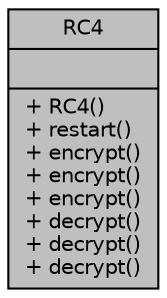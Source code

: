 digraph "RC4"
{
  edge [fontname="Helvetica",fontsize="10",labelfontname="Helvetica",labelfontsize="10"];
  node [fontname="Helvetica",fontsize="10",shape=record];
  Node1 [label="{RC4\n||+ RC4()\l+ restart()\l+ encrypt()\l+ encrypt()\l+ encrypt()\l+ decrypt()\l+ decrypt()\l+ decrypt()\l}",height=0.2,width=0.4,color="black", fillcolor="grey75", style="filled", fontcolor="black"];
}
